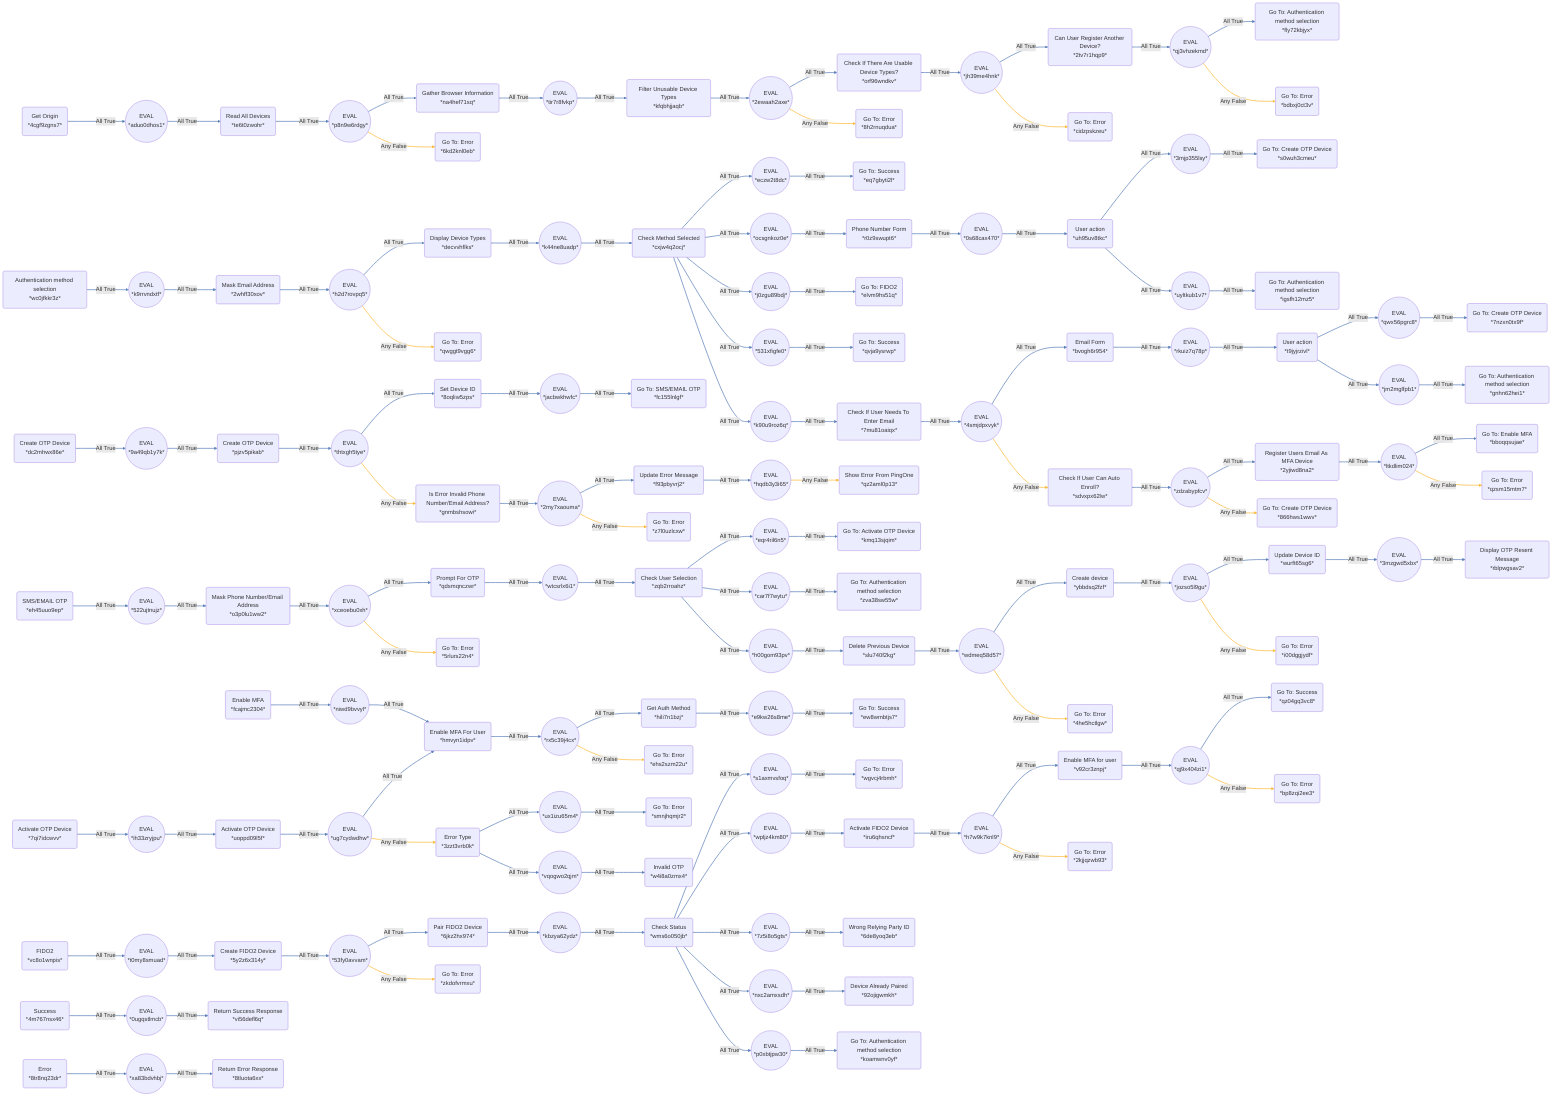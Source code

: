 flowchart LR
    4cgf9zgns7("Get Origin<br>*4cgf9zgns7*") -- All True --> aduo0dhos1(("EVAL<br>*aduo0dhos1*"))
    aduo0dhos1(("EVAL<br>*aduo0dhos1*")) -- All True --> te6t0zwohr("Read All Devices<br>*te6t0zwohr*")
    te6t0zwohr("Read All Devices<br>*te6t0zwohr*") -- All True --> p8n9w6rdgy(("EVAL<br>*p8n9w6rdgy*"))
    p8n9w6rdgy(("EVAL<br>*p8n9w6rdgy*")) -- All True --> na4hef71sq("Gather Browser Information<br>*na4hef71sq*")
    na4hef71sq("Gather Browser Information<br>*na4hef71sq*") -- All True --> tir7r8fvkp(("EVAL<br>*tir7r8fvkp*"))
    tir7r8fvkp(("EVAL<br>*tir7r8fvkp*")) -- All True --> kfqbhjjaqb("Filter Unusable Device Types<br>*kfqbhjjaqb*")
    kfqbhjjaqb("Filter Unusable Device Types<br>*kfqbhjjaqb*") -- All True --> 2ewaah2axe(("EVAL<br>*2ewaah2axe*"))
    2ewaah2axe(("EVAL<br>*2ewaah2axe*")) -- All True --> orf96wndkv("Check If There Are Usable Device Types?<br>*orf96wndkv*")
    orf96wndkv("Check If There Are Usable Device Types?<br>*orf96wndkv*") -- All True --> jh39me4hnk(("EVAL<br>*jh39me4hnk*"))
    jh39me4hnk(("EVAL<br>*jh39me4hnk*")) -- All True --> 2tv7r1hqp9("Can User Register Another Device?<br>*2tv7r1hqp9*")
    2tv7r1hqp9("Can User Register Another Device?<br>*2tv7r1hqp9*") -- All True --> qj3vhzekmd(("EVAL<br>*qj3vhzekmd*"))
    qj3vhzekmd(("EVAL<br>*qj3vhzekmd*")) -- All True --> fly72kbjyx("Go To: Authentication method selection<br>*fly72kbjyx*")
    qj3vhzekmd(("EVAL<br>*qj3vhzekmd*")) -- Any False --> bdbxj0ct3v("Go To: Error<br>*bdbxj0ct3v*")
    jh39me4hnk(("EVAL<br>*jh39me4hnk*")) -- Any False --> cidzpskzeu("Go To: Error<br>*cidzpskzeu*")
    2ewaah2axe(("EVAL<br>*2ewaah2axe*")) -- Any False --> 8h2rnuqdua("Go To: Error<br>*8h2rnuqdua*")
    p8n9w6rdgy(("EVAL<br>*p8n9w6rdgy*")) -- Any False --> 6kd2knl0eb("Go To: Error<br>*6kd2knl0eb*")
    wc0jfkkr3z("Authentication method selection<br>*wc0jfkkr3z*") -- All True --> k9rrvndxtf(("EVAL<br>*k9rrvndxtf*"))
    k9rrvndxtf(("EVAL<br>*k9rrvndxtf*")) -- All True --> 2whff30xov("Mask Email Address<br>*2whff30xov*")
    2whff30xov("Mask Email Address<br>*2whff30xov*") -- All True --> h2d7rovpq5(("EVAL<br>*h2d7rovpq5*"))
    h2d7rovpq5(("EVAL<br>*h2d7rovpq5*")) -- All True --> decvvhflks("Display Device Types<br>*decvvhflks*")
    decvvhflks("Display Device Types<br>*decvvhflks*") -- All True --> k44ne8uadp(("EVAL<br>*k44ne8uadp*"))
    k44ne8uadp(("EVAL<br>*k44ne8uadp*")) -- All True --> cxjw4q2ocj("Check Method Selected<br>*cxjw4q2ocj*")
    cxjw4q2ocj("Check Method Selected<br>*cxjw4q2ocj*") -- All True --> eczw2t8dc(("EVAL<br>*eczw2t8dc*"))
    eczw2t8dc(("EVAL<br>*eczw2t8dc*")) -- All True --> eq7gbyti2l("Go To: Success<br>*eq7gbyti2l*")
    cxjw4q2ocj("Check Method Selected<br>*cxjw4q2ocj*") -- All True --> ocsgnkoz0e(("EVAL<br>*ocsgnkoz0e*"))
    ocsgnkoz0e(("EVAL<br>*ocsgnkoz0e*")) -- All True --> r0z9swupt6("Phone Number Form<br>*r0z9swupt6*")
    r0z9swupt6("Phone Number Form<br>*r0z9swupt6*") -- All True --> 0s68cax470(("EVAL<br>*0s68cax470*"))
    0s68cax470(("EVAL<br>*0s68cax470*")) -- All True --> uh95uv8tkc("User action <br>*uh95uv8tkc*")
    uh95uv8tkc("User action <br>*uh95uv8tkc*") -- All True --> 3mjp355lsy(("EVAL<br>*3mjp355lsy*"))
    3mjp355lsy(("EVAL<br>*3mjp355lsy*")) -- All True --> s0wuh3cmeu("Go To: Create OTP Device<br>*s0wuh3cmeu*")
    uh95uv8tkc("User action <br>*uh95uv8tkc*") -- All True --> uyltkub1v7(("EVAL<br>*uyltkub1v7*"))
    uyltkub1v7(("EVAL<br>*uyltkub1v7*")) -- All True --> igsfh12mz5("Go To: Authentication method selection<br>*igsfh12mz5*")
    cxjw4q2ocj("Check Method Selected<br>*cxjw4q2ocj*") -- All True --> j0zgu89bdj(("EVAL<br>*j0zgu89bdj*"))
    j0zgu89bdj(("EVAL<br>*j0zgu89bdj*")) -- All True --> elvm9hs51q("Go To: FIDO2<br>*elvm9hs51q*")
    cxjw4q2ocj("Check Method Selected<br>*cxjw4q2ocj*") -- All True --> 531xfigfe0(("EVAL<br>*531xfigfe0*"))
    531xfigfe0(("EVAL<br>*531xfigfe0*")) -- All True --> qvja9ysrwp("Go To: Success<br>*qvja9ysrwp*")
    cxjw4q2ocj("Check Method Selected<br>*cxjw4q2ocj*") -- All True --> k90u9roz6q(("EVAL<br>*k90u9roz6q*"))
    k90u9roz6q(("EVAL<br>*k90u9roz6q*")) -- All True --> 7mu81oaiqx("Check If User Needs To Enter Email<br>*7mu81oaiqx*")
    7mu81oaiqx("Check If User Needs To Enter Email<br>*7mu81oaiqx*") -- All True --> 4smjdpxvyk(("EVAL<br>*4smjdpxvyk*"))
    4smjdpxvyk(("EVAL<br>*4smjdpxvyk*")) -- All True --> bvogh6r954("Email Form<br>*bvogh6r954*")
    bvogh6r954("Email Form<br>*bvogh6r954*") -- All True --> rkuiz7q78p(("EVAL<br>*rkuiz7q78p*"))
    rkuiz7q78p(("EVAL<br>*rkuiz7q78p*")) -- All True --> t9jyjrzivl("User action <br>*t9jyjrzivl*")
    t9jyjrzivl("User action <br>*t9jyjrzivl*") -- All True --> qwx56pgrc8(("EVAL<br>*qwx56pgrc8*"))
    qwx56pgrc8(("EVAL<br>*qwx56pgrc8*")) -- All True --> 7nzxn0tx9f("Go To: Create OTP Device<br>*7nzxn0tx9f*")
    t9jyjrzivl("User action <br>*t9jyjrzivl*") -- All True --> jm2mglfpb1(("EVAL<br>*jm2mglfpb1*"))
    jm2mglfpb1(("EVAL<br>*jm2mglfpb1*")) -- All True --> gnhn62hei1("Go To: Authentication method selection<br>*gnhn62hei1*")
    4smjdpxvyk(("EVAL<br>*4smjdpxvyk*")) -- Any False --> sdvxpx62lw("Check If User Can Auto Enroll?<br>*sdvxpx62lw*")
    sdvxpx62lw("Check If User Can Auto Enroll?<br>*sdvxpx62lw*") -- All True --> zdzabypfcv(("EVAL<br>*zdzabypfcv*"))
    zdzabypfcv(("EVAL<br>*zdzabypfcv*")) -- All True --> 2yjiwd8na2("Register Users Email As MFA Device<br>*2yjiwd8na2*")
    2yjiwd8na2("Register Users Email As MFA Device<br>*2yjiwd8na2*") -- All True --> ltkdlim024(("EVAL<br>*ltkdlim024*"))
    ltkdlim024(("EVAL<br>*ltkdlim024*")) -- All True --> bboqqsujae("Go To: Enable MFA<br>*bboqqsujae*")
    ltkdlim024(("EVAL<br>*ltkdlim024*")) -- Any False --> qzsm15mtm7("Go To: Error<br>*qzsm15mtm7*")
    zdzabypfcv(("EVAL<br>*zdzabypfcv*")) -- Any False --> 866hws1wwv("Go To: Create OTP Device<br>*866hws1wwv*")
    h2d7rovpq5(("EVAL<br>*h2d7rovpq5*")) -- Any False --> qwggt9vgg6("Go To: Error<br>*qwggt9vgg6*")
    dc2mhwx86e("Create OTP Device<br>*dc2mhwx86e*") -- All True --> 9a49qb1y7k(("EVAL<br>*9a49qb1y7k*"))
    9a49qb1y7k(("EVAL<br>*9a49qb1y7k*")) -- All True --> pjzv5pikab("Create OTP Device<br>*pjzv5pikab*")
    pjzv5pikab("Create OTP Device<br>*pjzv5pikab*") -- All True --> thtxgh5tye(("EVAL<br>*thtxgh5tye*"))
    thtxgh5tye(("EVAL<br>*thtxgh5tye*")) -- All True --> 8oqliw5zps("Set Device ID<br>*8oqliw5zps*")
    8oqliw5zps("Set Device ID<br>*8oqliw5zps*") -- All True --> jacbwkhwfc(("EVAL<br>*jacbwkhwfc*"))
    jacbwkhwfc(("EVAL<br>*jacbwkhwfc*")) -- All True --> fc155lnlgf("Go To: SMS/EMAIL OTP<br>*fc155lnlgf*")
    thtxgh5tye(("EVAL<br>*thtxgh5tye*")) -- Any False --> gnmbshsowi("Is Error Invalid Phone Number/Email Address?<br>*gnmbshsowi*")
    gnmbshsowi("Is Error Invalid Phone Number/Email Address?<br>*gnmbshsowi*") -- All True --> 2my7xaouma(("EVAL<br>*2my7xaouma*"))
    2my7xaouma(("EVAL<br>*2my7xaouma*")) -- All True --> f93pbyvrj2("Update Error Message<br>*f93pbyvrj2*")
    f93pbyvrj2("Update Error Message<br>*f93pbyvrj2*") -- All True --> hqdb3y3i65(("EVAL<br>*hqdb3y3i65*"))
    hqdb3y3i65(("EVAL<br>*hqdb3y3i65*")) -- Any False --> qz2aml0p13("Show Error From PingOne<br>*qz2aml0p13*")
    2my7xaouma(("EVAL<br>*2my7xaouma*")) -- Any False --> z7l0uzlcxw("Go To: Error<br>*z7l0uzlcxw*")
    eh45uuo9ep("SMS/EMAIL OTP<br>*eh45uuo9ep*") -- All True --> 522ujtnujz(("EVAL<br>*522ujtnujz*"))
    522ujtnujz(("EVAL<br>*522ujtnujz*")) -- All True --> o3p0lu1ww2("Mask Phone Number/Email Address<br>*o3p0lu1ww2*")
    o3p0lu1ww2("Mask Phone Number/Email Address<br>*o3p0lu1ww2*") -- All True --> xceoebu0xh(("EVAL<br>*xceoebu0xh*"))
    xceoebu0xh(("EVAL<br>*xceoebu0xh*")) -- All True --> qdsmqnczwr("Prompt For OTP<br>*qdsmqnczwr*")
    qdsmqnczwr("Prompt For OTP<br>*qdsmqnczwr*") -- All True --> wtcsrlx6i1(("EVAL<br>*wtcsrlx6i1*"))
    wtcsrlx6i1(("EVAL<br>*wtcsrlx6i1*")) -- All True --> zqb2rroahz("Check User Selection <br>*zqb2rroahz*")
    zqb2rroahz("Check User Selection <br>*zqb2rroahz*") -- All True --> eqr4ril6n5(("EVAL<br>*eqr4ril6n5*"))
    eqr4ril6n5(("EVAL<br>*eqr4ril6n5*")) -- All True --> kmq13sjqim("Go To: Activate OTP Device<br>*kmq13sjqim*")
    zqb2rroahz("Check User Selection <br>*zqb2rroahz*") -- All True --> car7f7wytu(("EVAL<br>*car7f7wytu*"))
    car7f7wytu(("EVAL<br>*car7f7wytu*")) -- All True --> zva38sw55w("Go To: Authentication method selection<br>*zva38sw55w*")
    zqb2rroahz("Check User Selection <br>*zqb2rroahz*") -- All True --> h00gom93pv(("EVAL<br>*h00gom93pv*"))
    h00gom93pv(("EVAL<br>*h00gom93pv*")) -- All True --> slu740f2kg("Delete Previous Device<br>*slu740f2kg*")
    slu740f2kg("Delete Previous Device<br>*slu740f2kg*") -- All True --> wdmeq58d57(("EVAL<br>*wdmeq58d57*"))
    wdmeq58d57(("EVAL<br>*wdmeq58d57*")) -- All True --> ybbdsq2fzf("Create device<br>*ybbdsq2fzf*")
    ybbdsq2fzf("Create device<br>*ybbdsq2fzf*") -- All True --> jozso5l9gu(("EVAL<br>*jozso5l9gu*"))
    jozso5l9gu(("EVAL<br>*jozso5l9gu*")) -- All True --> wurft65sg6("Update Device ID<br>*wurft65sg6*")
    wurft65sg6("Update Device ID<br>*wurft65sg6*") -- All True --> 3mzgwd5xbx(("EVAL<br>*3mzgwd5xbx*"))
    3mzgwd5xbx(("EVAL<br>*3mzgwd5xbx*")) -- All True --> rblpwgsav2("Display OTP Resent Message<br>*rblpwgsav2*")
    jozso5l9gu(("EVAL<br>*jozso5l9gu*")) -- Any False --> i00dggjydf("Go To: Error<br>*i00dggjydf*")
    wdmeq58d57(("EVAL<br>*wdmeq58d57*")) -- Any False --> 4he5hctlgw("Go To: Error<br>*4he5hctlgw*")
    xceoebu0xh(("EVAL<br>*xceoebu0xh*")) -- Any False --> 5rlurs22n4("Go To: Error<br>*5rlurs22n4*")
    fcajmc2304("Enable MFA<br>*fcajmc2304*") -- All True --> niwd9bvvyl(("EVAL<br>*niwd9bvvyl*"))
    niwd9bvvyl(("EVAL<br>*niwd9bvvyl*")) -- All True --> hmvyn1idpv("Enable MFA For User<br>*hmvyn1idpv*")
    hmvyn1idpv("Enable MFA For User<br>*hmvyn1idpv*") -- All True --> rx5c39j4cx(("EVAL<br>*rx5c39j4cx*"))
    rx5c39j4cx(("EVAL<br>*rx5c39j4cx*")) -- All True --> hili7n1bzj("Get Auth Method<br>*hili7n1bzj*")
    hili7n1bzj("Get Auth Method<br>*hili7n1bzj*") -- All True --> e9kw26s8me(("EVAL<br>*e9kw26s8me*"))
    e9kw26s8me(("EVAL<br>*e9kw26s8me*")) -- All True --> ew8wmbtjs7("Go To: Success<br>*ew8wmbtjs7*")
    rx5c39j4cx(("EVAL<br>*rx5c39j4cx*")) -- Any False --> ehs2szm22u("Go To: Error<br>*ehs2szm22u*")
    7qi7idcwvv("Activate OTP Device<br>*7qi7idcwvv*") -- All True --> ih33zryjpu(("EVAL<br>*ih33zryjpu*"))
    ih33zryjpu(("EVAL<br>*ih33zryjpu*")) -- All True --> uoppd09l5f("Activate OTP Device<br>*uoppd09l5f*")
    uoppd09l5f("Activate OTP Device<br>*uoppd09l5f*") -- All True --> ug7cydwdhw(("EVAL<br>*ug7cydwdhw*"))
    ug7cydwdhw(("EVAL<br>*ug7cydwdhw*")) -- All True --> hmvyn1idpv("Enable MFA For User<br>*hmvyn1idpv*")
    ug7cydwdhw(("EVAL<br>*ug7cydwdhw*")) -- Any False --> 3zzt3vrb0k("Error Type<br>*3zzt3vrb0k*")
    3zzt3vrb0k("Error Type<br>*3zzt3vrb0k*") -- All True --> ux1izu65m4(("EVAL<br>*ux1izu65m4*"))
    ux1izu65m4(("EVAL<br>*ux1izu65m4*")) -- All True --> smnjhqmjr2("Go To: Error<br>*smnjhqmjr2*")
    3zzt3vrb0k("Error Type<br>*3zzt3vrb0k*") -- All True --> vqogwo2qjm(("EVAL<br>*vqogwo2qjm*"))
    vqogwo2qjm(("EVAL<br>*vqogwo2qjm*")) -- All True --> w4i8a0zmx4("Invalid OTP <br>*w4i8a0zmx4*")
    vc8o1wnpis("FIDO2<br>*vc8o1wnpis*") -- All True --> t0my8smuad(("EVAL<br>*t0my8smuad*"))
    t0my8smuad(("EVAL<br>*t0my8smuad*")) -- All True --> 5y2z6x314y("Create FIDO2 Device<br>*5y2z6x314y*")
    5y2z6x314y("Create FIDO2 Device<br>*5y2z6x314y*") -- All True --> 53fy0avvam(("EVAL<br>*53fy0avvam*"))
    53fy0avvam(("EVAL<br>*53fy0avvam*")) -- All True --> 6jkz2hx974("Pair FIDO2 Device<br>*6jkz2hx974*")
    6jkz2hx974("Pair FIDO2 Device<br>*6jkz2hx974*") -- All True --> kbzya62ydz(("EVAL<br>*kbzya62ydz*"))
    kbzya62ydz(("EVAL<br>*kbzya62ydz*")) -- All True --> wms6o050jb("Check Status<br>*wms6o050jb*")
    wms6o050jb("Check Status<br>*wms6o050jb*") -- All True --> s1axmvsfoq(("EVAL<br>*s1axmvsfoq*"))
    s1axmvsfoq(("EVAL<br>*s1axmvsfoq*")) -- All True --> wgvcj4rbmh("Go To: Error<br>*wgvcj4rbmh*")
    wms6o050jb("Check Status<br>*wms6o050jb*") -- All True --> wpljz4km80(("EVAL<br>*wpljz4km80*"))
    wpljz4km80(("EVAL<br>*wpljz4km80*")) -- All True --> iru6qhsncf("Activate FIDO2 Device<br>*iru6qhsncf*")
    iru6qhsncf("Activate FIDO2 Device<br>*iru6qhsncf*") -- All True --> h7w9k7knl9(("EVAL<br>*h7w9k7knl9*"))
    h7w9k7knl9(("EVAL<br>*h7w9k7knl9*")) -- All True --> v92cr3znpj("Enable MFA for user<br>*v92cr3znpj*")
    v92cr3znpj("Enable MFA for user<br>*v92cr3znpj*") -- All True --> qj9x404zi1(("EVAL<br>*qj9x404zi1*"))
    qj9x404zi1(("EVAL<br>*qj9x404zi1*")) -- All True --> qz04gq3vc8("Go To: Success<br>*qz04gq3vc8*")
    qj9x404zi1(("EVAL<br>*qj9x404zi1*")) -- Any False --> bp8zqi2ee3("Go To: Error<br>*bp8zqi2ee3*")
    h7w9k7knl9(("EVAL<br>*h7w9k7knl9*")) -- Any False --> 2kjjqzwb93("Go To: Error<br>*2kjjqzwb93*")
    wms6o050jb("Check Status<br>*wms6o050jb*") -- All True --> 7z5i8o5gts(("EVAL<br>*7z5i8o5gts*"))
    7z5i8o5gts(("EVAL<br>*7z5i8o5gts*")) -- All True --> 6de8yoq3eb("Wrong Relying Party ID<br>*6de8yoq3eb*")
    wms6o050jb("Check Status<br>*wms6o050jb*") -- All True --> nxc2amxsdh(("EVAL<br>*nxc2amxsdh*"))
    nxc2amxsdh(("EVAL<br>*nxc2amxsdh*")) -- All True --> 92ojigwmkh("Device Already Paired<br>*92ojigwmkh*")
    wms6o050jb("Check Status<br>*wms6o050jb*") -- All True --> p0xbtjpw30(("EVAL<br>*p0xbtjpw30*"))
    p0xbtjpw30(("EVAL<br>*p0xbtjpw30*")) -- All True --> koamwnv0yf("Go To: Authentication method selection<br>*koamwnv0yf*")
    53fy0avvam(("EVAL<br>*53fy0avvam*")) -- Any False --> zkdofvrmxu("Go To: Error<br>*zkdofvrmxu*")
    4m767nsx46("Success<br>*4m767nsx46*") -- All True --> 0ugqstlmcb(("EVAL<br>*0ugqstlmcb*"))
    0ugqstlmcb(("EVAL<br>*0ugqstlmcb*")) -- All True --> vi56defl6q("Return Success Response<br>*vi56defl6q*")
    8tr8nq23dr("Error<br>*8tr8nq23dr*") -- All True --> xa83bdvhbj(("EVAL<br>*xa83bdvhbj*"))
    xa83bdvhbj(("EVAL<br>*xa83bdvhbj*")) -- All True --> 8tluota6xx("Return Error Response<br>*8tluota6xx*")

    linkStyle 0 stroke:#5F84BB,stroke-width:2px;
    linkStyle 1 stroke:#5F84BB,stroke-width:2px;
    linkStyle 2 stroke:#5F84BB,stroke-width:2px;
    linkStyle 3 stroke:#5F84BB,stroke-width:2px;
    linkStyle 4 stroke:#5F84BB,stroke-width:2px;
    linkStyle 5 stroke:#5F84BB,stroke-width:2px;
    linkStyle 6 stroke:#5F84BB,stroke-width:2px;
    linkStyle 7 stroke:#5F84BB,stroke-width:2px;
    linkStyle 8 stroke:#5F84BB,stroke-width:2px;
    linkStyle 9 stroke:#5F84BB,stroke-width:2px;
    linkStyle 10 stroke:#5F84BB,stroke-width:2px;
    linkStyle 11 stroke:#5F84BB,stroke-width:2px;
    linkStyle 12 stroke:#FCBC3E,stroke-width:2px;
    linkStyle 13 stroke:#FCBC3E,stroke-width:2px;
    linkStyle 14 stroke:#FCBC3E,stroke-width:2px;
    linkStyle 15 stroke:#FCBC3E,stroke-width:2px;
    linkStyle 16 stroke:#5F84BB,stroke-width:2px;
    linkStyle 17 stroke:#5F84BB,stroke-width:2px;
    linkStyle 18 stroke:#5F84BB,stroke-width:2px;
    linkStyle 19 stroke:#5F84BB,stroke-width:2px;
    linkStyle 20 stroke:#5F84BB,stroke-width:2px;
    linkStyle 21 stroke:#5F84BB,stroke-width:2px;
    linkStyle 22 stroke:#5F84BB,stroke-width:2px;
    linkStyle 23 stroke:#5F84BB,stroke-width:2px;
    linkStyle 24 stroke:#5F84BB,stroke-width:2px;
    linkStyle 25 stroke:#5F84BB,stroke-width:2px;
    linkStyle 26 stroke:#5F84BB,stroke-width:2px;
    linkStyle 27 stroke:#5F84BB,stroke-width:2px;
    linkStyle 28 stroke:#5F84BB,stroke-width:2px;
    linkStyle 29 stroke:#5F84BB,stroke-width:2px;
    linkStyle 30 stroke:#5F84BB,stroke-width:2px;
    linkStyle 31 stroke:#5F84BB,stroke-width:2px;
    linkStyle 32 stroke:#5F84BB,stroke-width:2px;
    linkStyle 33 stroke:#5F84BB,stroke-width:2px;
    linkStyle 34 stroke:#5F84BB,stroke-width:2px;
    linkStyle 35 stroke:#5F84BB,stroke-width:2px;
    linkStyle 36 stroke:#5F84BB,stroke-width:2px;
    linkStyle 37 stroke:#5F84BB,stroke-width:2px;
    linkStyle 38 stroke:#5F84BB,stroke-width:2px;
    linkStyle 39 stroke:#5F84BB,stroke-width:2px;
    linkStyle 40 stroke:#5F84BB,stroke-width:2px;
    linkStyle 41 stroke:#5F84BB,stroke-width:2px;
    linkStyle 42 stroke:#5F84BB,stroke-width:2px;
    linkStyle 43 stroke:#5F84BB,stroke-width:2px;
    linkStyle 44 stroke:#5F84BB,stroke-width:2px;
    linkStyle 45 stroke:#5F84BB,stroke-width:2px;
    linkStyle 46 stroke:#FCBC3E,stroke-width:2px;
    linkStyle 47 stroke:#5F84BB,stroke-width:2px;
    linkStyle 48 stroke:#5F84BB,stroke-width:2px;
    linkStyle 49 stroke:#5F84BB,stroke-width:2px;
    linkStyle 50 stroke:#5F84BB,stroke-width:2px;
    linkStyle 51 stroke:#FCBC3E,stroke-width:2px;
    linkStyle 52 stroke:#FCBC3E,stroke-width:2px;
    linkStyle 53 stroke:#FCBC3E,stroke-width:2px;
    linkStyle 54 stroke:#5F84BB,stroke-width:2px;
    linkStyle 55 stroke:#5F84BB,stroke-width:2px;
    linkStyle 56 stroke:#5F84BB,stroke-width:2px;
    linkStyle 57 stroke:#5F84BB,stroke-width:2px;
    linkStyle 58 stroke:#5F84BB,stroke-width:2px;
    linkStyle 59 stroke:#5F84BB,stroke-width:2px;
    linkStyle 60 stroke:#FCBC3E,stroke-width:2px;
    linkStyle 61 stroke:#5F84BB,stroke-width:2px;
    linkStyle 62 stroke:#5F84BB,stroke-width:2px;
    linkStyle 63 stroke:#5F84BB,stroke-width:2px;
    linkStyle 64 stroke:#FCBC3E,stroke-width:2px;
    linkStyle 65 stroke:#FCBC3E,stroke-width:2px;
    linkStyle 66 stroke:#5F84BB,stroke-width:2px;
    linkStyle 67 stroke:#5F84BB,stroke-width:2px;
    linkStyle 68 stroke:#5F84BB,stroke-width:2px;
    linkStyle 69 stroke:#5F84BB,stroke-width:2px;
    linkStyle 70 stroke:#5F84BB,stroke-width:2px;
    linkStyle 71 stroke:#5F84BB,stroke-width:2px;
    linkStyle 72 stroke:#5F84BB,stroke-width:2px;
    linkStyle 73 stroke:#5F84BB,stroke-width:2px;
    linkStyle 74 stroke:#5F84BB,stroke-width:2px;
    linkStyle 75 stroke:#5F84BB,stroke-width:2px;
    linkStyle 76 stroke:#5F84BB,stroke-width:2px;
    linkStyle 77 stroke:#5F84BB,stroke-width:2px;
    linkStyle 78 stroke:#5F84BB,stroke-width:2px;
    linkStyle 79 stroke:#5F84BB,stroke-width:2px;
    linkStyle 80 stroke:#5F84BB,stroke-width:2px;
    linkStyle 81 stroke:#5F84BB,stroke-width:2px;
    linkStyle 82 stroke:#5F84BB,stroke-width:2px;
    linkStyle 83 stroke:#5F84BB,stroke-width:2px;
    linkStyle 84 stroke:#FCBC3E,stroke-width:2px;
    linkStyle 85 stroke:#FCBC3E,stroke-width:2px;
    linkStyle 86 stroke:#FCBC3E,stroke-width:2px;
    linkStyle 87 stroke:#5F84BB,stroke-width:2px;
    linkStyle 88 stroke:#5F84BB,stroke-width:2px;
    linkStyle 89 stroke:#5F84BB,stroke-width:2px;
    linkStyle 90 stroke:#5F84BB,stroke-width:2px;
    linkStyle 91 stroke:#5F84BB,stroke-width:2px;
    linkStyle 92 stroke:#5F84BB,stroke-width:2px;
    linkStyle 93 stroke:#FCBC3E,stroke-width:2px;
    linkStyle 94 stroke:#5F84BB,stroke-width:2px;
    linkStyle 95 stroke:#5F84BB,stroke-width:2px;
    linkStyle 96 stroke:#5F84BB,stroke-width:2px;
    linkStyle 97 stroke:#5F84BB,stroke-width:2px;
    linkStyle 98 stroke:#FCBC3E,stroke-width:2px;
    linkStyle 99 stroke:#5F84BB,stroke-width:2px;
    linkStyle 100 stroke:#5F84BB,stroke-width:2px;
    linkStyle 101 stroke:#5F84BB,stroke-width:2px;
    linkStyle 102 stroke:#5F84BB,stroke-width:2px;
    linkStyle 103 stroke:#5F84BB,stroke-width:2px;
    linkStyle 104 stroke:#5F84BB,stroke-width:2px;
    linkStyle 105 stroke:#5F84BB,stroke-width:2px;
    linkStyle 106 stroke:#5F84BB,stroke-width:2px;
    linkStyle 107 stroke:#5F84BB,stroke-width:2px;
    linkStyle 108 stroke:#5F84BB,stroke-width:2px;
    linkStyle 109 stroke:#5F84BB,stroke-width:2px;
    linkStyle 110 stroke:#5F84BB,stroke-width:2px;
    linkStyle 111 stroke:#5F84BB,stroke-width:2px;
    linkStyle 112 stroke:#5F84BB,stroke-width:2px;
    linkStyle 113 stroke:#5F84BB,stroke-width:2px;
    linkStyle 114 stroke:#5F84BB,stroke-width:2px;
    linkStyle 115 stroke:#5F84BB,stroke-width:2px;
    linkStyle 116 stroke:#5F84BB,stroke-width:2px;
    linkStyle 117 stroke:#FCBC3E,stroke-width:2px;
    linkStyle 118 stroke:#FCBC3E,stroke-width:2px;
    linkStyle 119 stroke:#5F84BB,stroke-width:2px;
    linkStyle 120 stroke:#5F84BB,stroke-width:2px;
    linkStyle 121 stroke:#5F84BB,stroke-width:2px;
    linkStyle 122 stroke:#5F84BB,stroke-width:2px;
    linkStyle 123 stroke:#5F84BB,stroke-width:2px;
    linkStyle 124 stroke:#5F84BB,stroke-width:2px;
    linkStyle 125 stroke:#FCBC3E,stroke-width:2px;
    linkStyle 126 stroke:#5F84BB,stroke-width:2px;
    linkStyle 127 stroke:#5F84BB,stroke-width:2px;
    linkStyle 128 stroke:#5F84BB,stroke-width:2px;
    linkStyle 129 stroke:#5F84BB,stroke-width:2px;